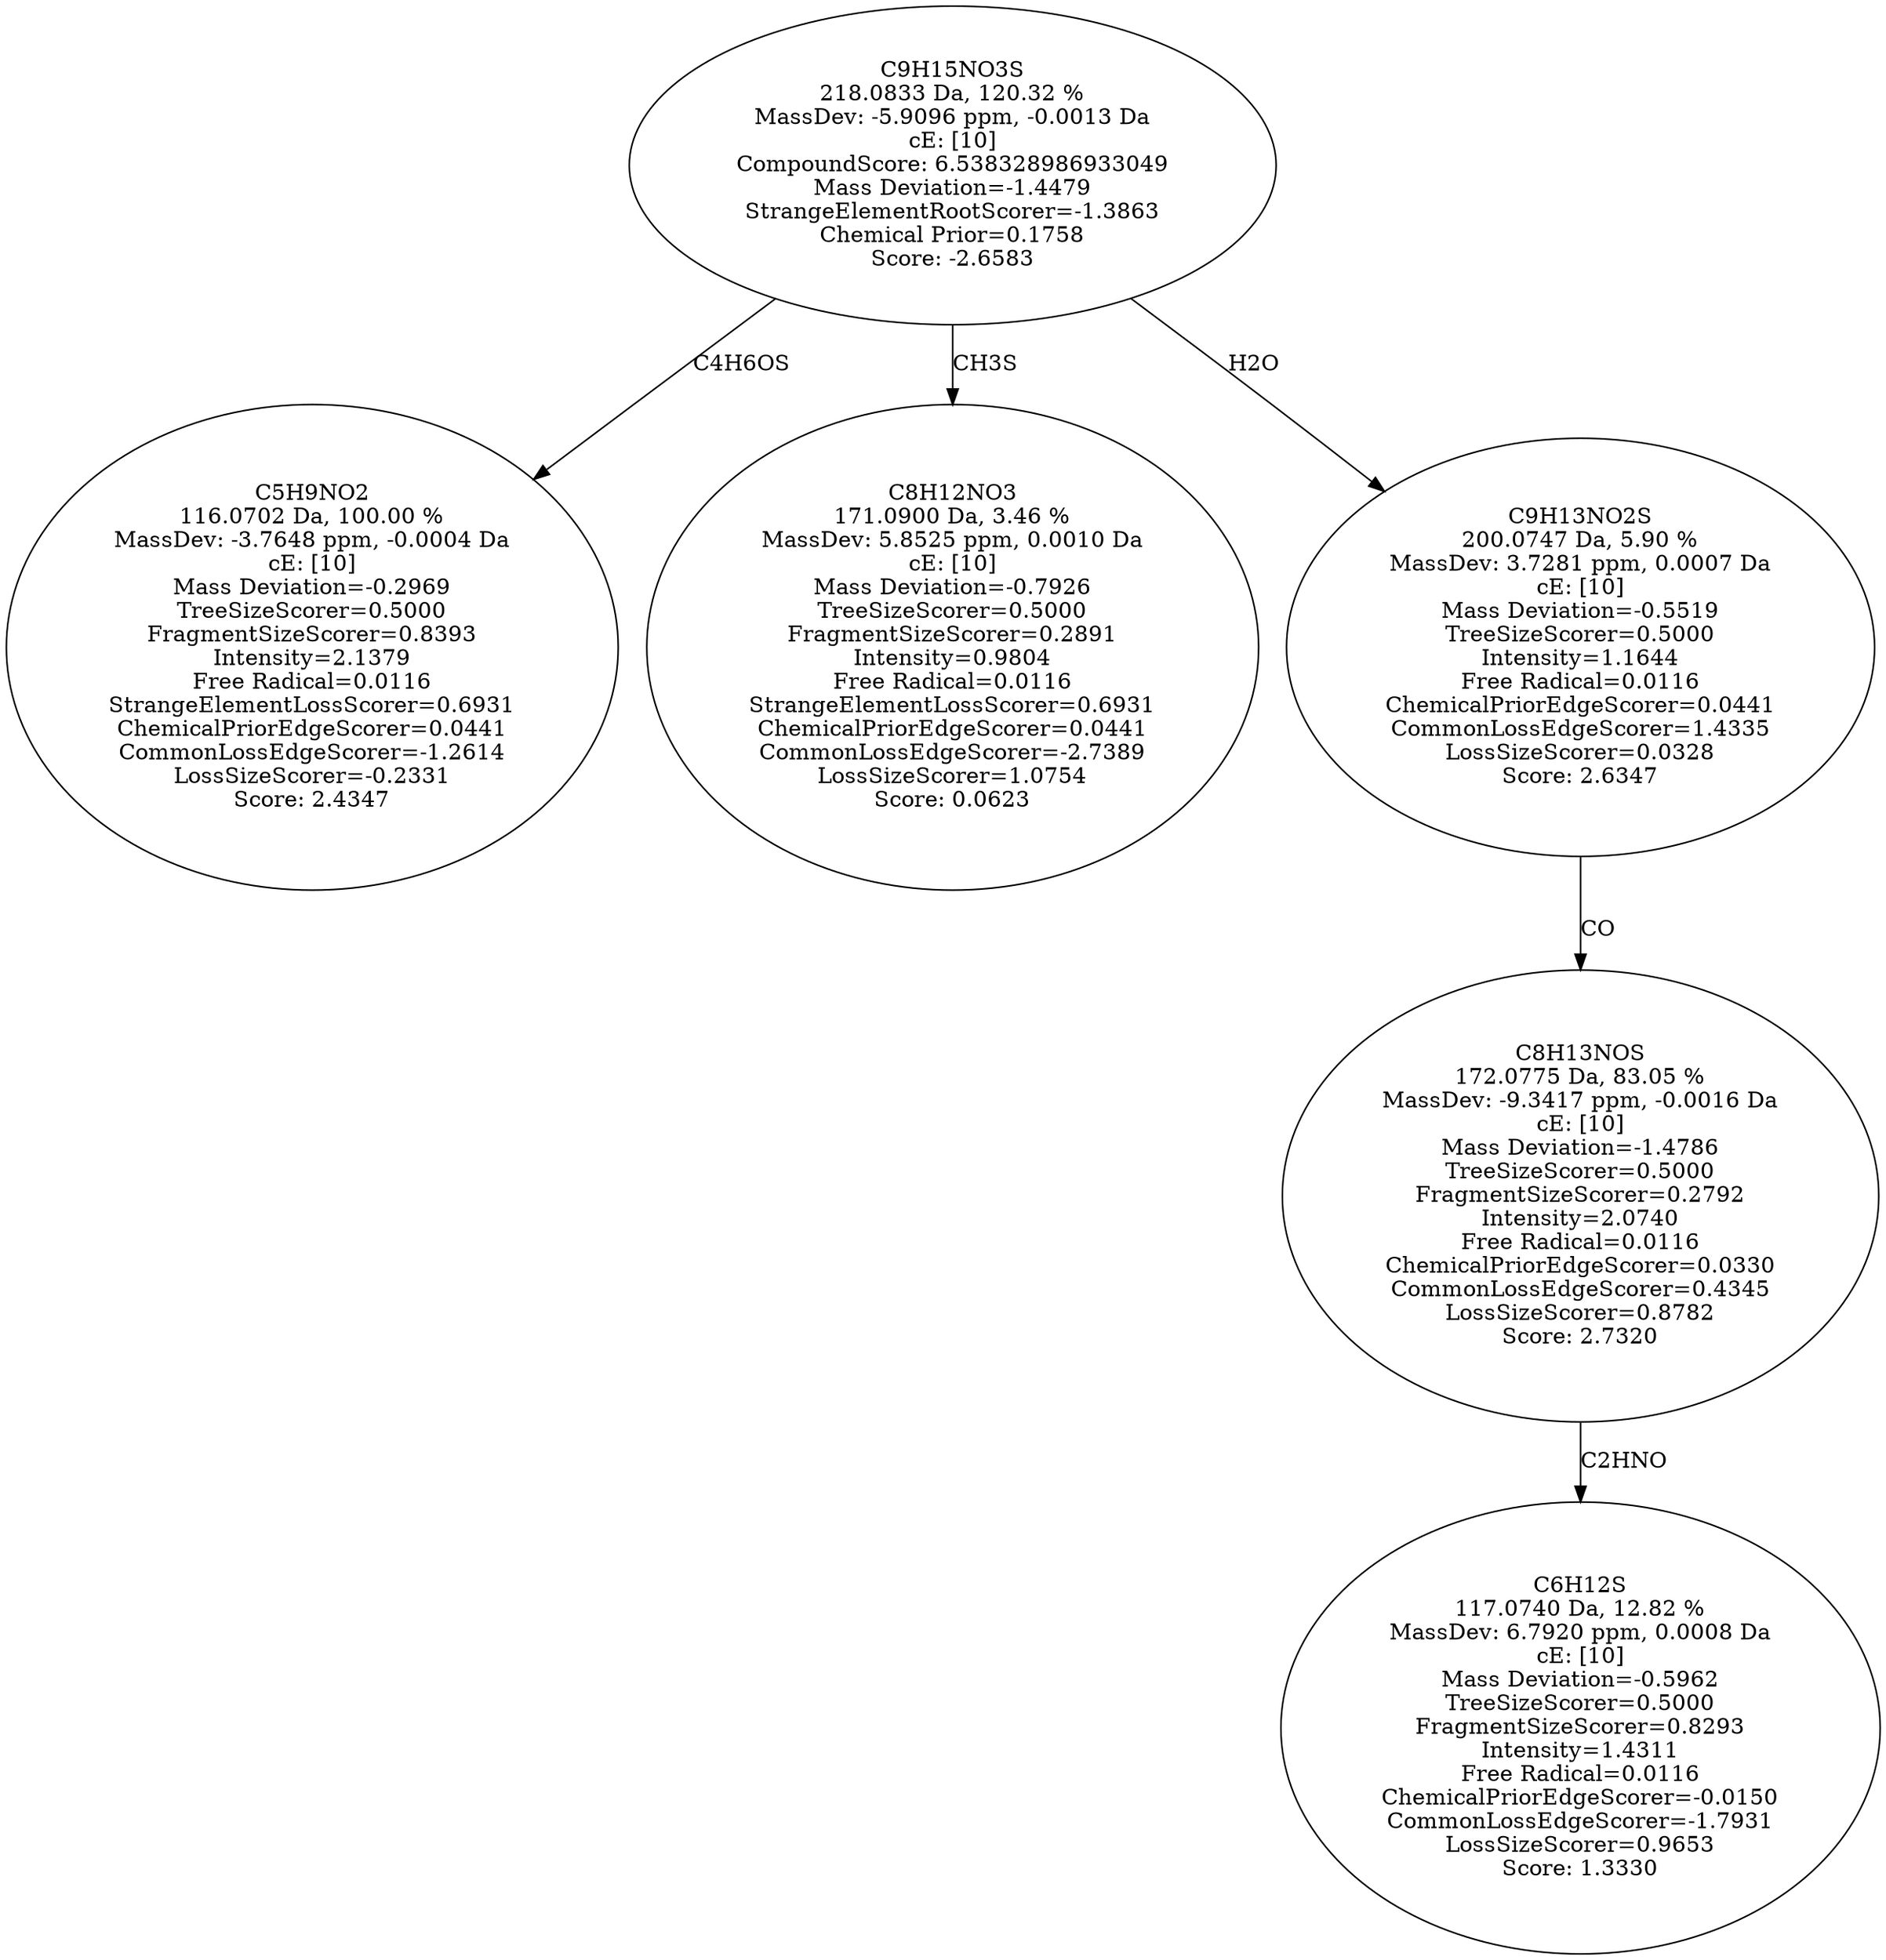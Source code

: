 strict digraph {
v1 [label="C5H9NO2\n116.0702 Da, 100.00 %\nMassDev: -3.7648 ppm, -0.0004 Da\ncE: [10]\nMass Deviation=-0.2969\nTreeSizeScorer=0.5000\nFragmentSizeScorer=0.8393\nIntensity=2.1379\nFree Radical=0.0116\nStrangeElementLossScorer=0.6931\nChemicalPriorEdgeScorer=0.0441\nCommonLossEdgeScorer=-1.2614\nLossSizeScorer=-0.2331\nScore: 2.4347"];
v2 [label="C8H12NO3\n171.0900 Da, 3.46 %\nMassDev: 5.8525 ppm, 0.0010 Da\ncE: [10]\nMass Deviation=-0.7926\nTreeSizeScorer=0.5000\nFragmentSizeScorer=0.2891\nIntensity=0.9804\nFree Radical=0.0116\nStrangeElementLossScorer=0.6931\nChemicalPriorEdgeScorer=0.0441\nCommonLossEdgeScorer=-2.7389\nLossSizeScorer=1.0754\nScore: 0.0623"];
v3 [label="C6H12S\n117.0740 Da, 12.82 %\nMassDev: 6.7920 ppm, 0.0008 Da\ncE: [10]\nMass Deviation=-0.5962\nTreeSizeScorer=0.5000\nFragmentSizeScorer=0.8293\nIntensity=1.4311\nFree Radical=0.0116\nChemicalPriorEdgeScorer=-0.0150\nCommonLossEdgeScorer=-1.7931\nLossSizeScorer=0.9653\nScore: 1.3330"];
v4 [label="C8H13NOS\n172.0775 Da, 83.05 %\nMassDev: -9.3417 ppm, -0.0016 Da\ncE: [10]\nMass Deviation=-1.4786\nTreeSizeScorer=0.5000\nFragmentSizeScorer=0.2792\nIntensity=2.0740\nFree Radical=0.0116\nChemicalPriorEdgeScorer=0.0330\nCommonLossEdgeScorer=0.4345\nLossSizeScorer=0.8782\nScore: 2.7320"];
v5 [label="C9H13NO2S\n200.0747 Da, 5.90 %\nMassDev: 3.7281 ppm, 0.0007 Da\ncE: [10]\nMass Deviation=-0.5519\nTreeSizeScorer=0.5000\nIntensity=1.1644\nFree Radical=0.0116\nChemicalPriorEdgeScorer=0.0441\nCommonLossEdgeScorer=1.4335\nLossSizeScorer=0.0328\nScore: 2.6347"];
v6 [label="C9H15NO3S\n218.0833 Da, 120.32 %\nMassDev: -5.9096 ppm, -0.0013 Da\ncE: [10]\nCompoundScore: 6.538328986933049\nMass Deviation=-1.4479\nStrangeElementRootScorer=-1.3863\nChemical Prior=0.1758\nScore: -2.6583"];
v6 -> v1 [label="C4H6OS"];
v6 -> v2 [label="CH3S"];
v4 -> v3 [label="C2HNO"];
v5 -> v4 [label="CO"];
v6 -> v5 [label="H2O"];
}